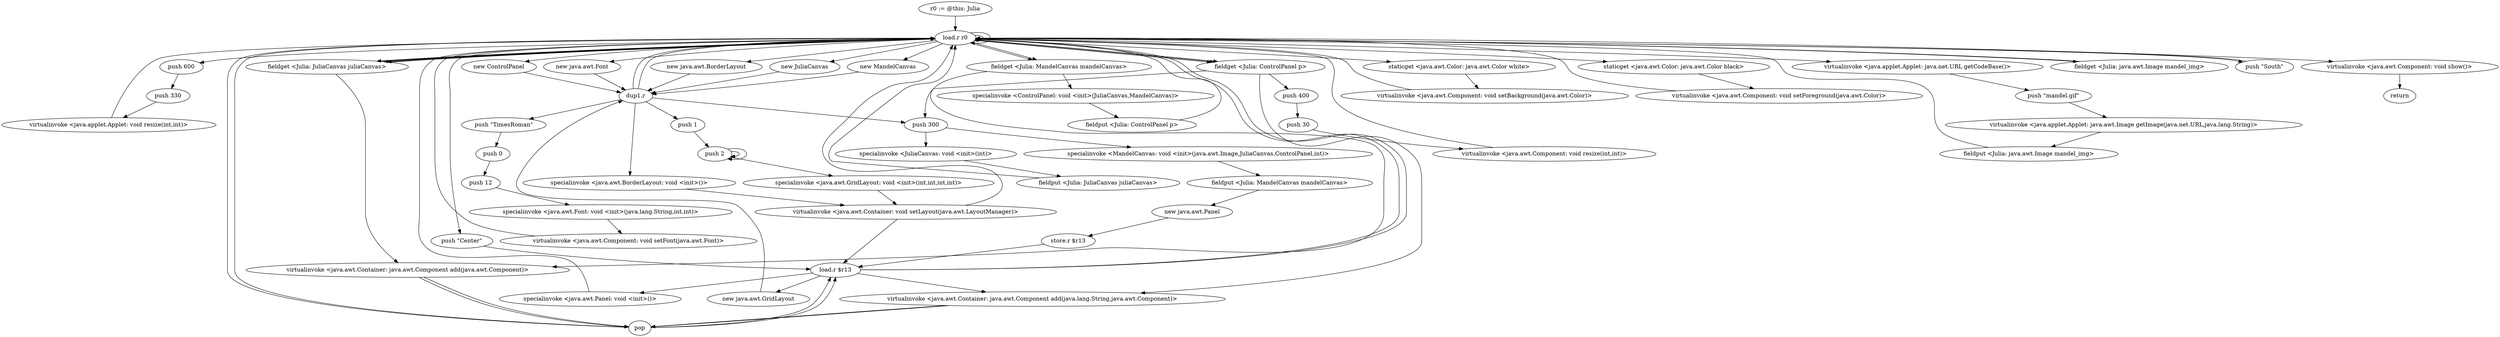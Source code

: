 digraph "" {
    "r0 := @this: Julia"
    "load.r r0"
    "r0 := @this: Julia"->"load.r r0";
    "push 600"
    "load.r r0"->"push 600";
    "push 330"
    "push 600"->"push 330";
    "virtualinvoke <java.applet.Applet: void resize(int,int)>"
    "push 330"->"virtualinvoke <java.applet.Applet: void resize(int,int)>";
    "virtualinvoke <java.applet.Applet: void resize(int,int)>"->"load.r r0";
    "new java.awt.Font"
    "load.r r0"->"new java.awt.Font";
    "dup1.r"
    "new java.awt.Font"->"dup1.r";
    "push \"TimesRoman\""
    "dup1.r"->"push \"TimesRoman\"";
    "push 0"
    "push \"TimesRoman\""->"push 0";
    "push 12"
    "push 0"->"push 12";
    "specialinvoke <java.awt.Font: void <init>(java.lang.String,int,int)>"
    "push 12"->"specialinvoke <java.awt.Font: void <init>(java.lang.String,int,int)>";
    "virtualinvoke <java.awt.Component: void setFont(java.awt.Font)>"
    "specialinvoke <java.awt.Font: void <init>(java.lang.String,int,int)>"->"virtualinvoke <java.awt.Component: void setFont(java.awt.Font)>";
    "virtualinvoke <java.awt.Component: void setFont(java.awt.Font)>"->"load.r r0";
    "staticget <java.awt.Color: java.awt.Color white>"
    "load.r r0"->"staticget <java.awt.Color: java.awt.Color white>";
    "virtualinvoke <java.awt.Component: void setBackground(java.awt.Color)>"
    "staticget <java.awt.Color: java.awt.Color white>"->"virtualinvoke <java.awt.Component: void setBackground(java.awt.Color)>";
    "virtualinvoke <java.awt.Component: void setBackground(java.awt.Color)>"->"load.r r0";
    "staticget <java.awt.Color: java.awt.Color black>"
    "load.r r0"->"staticget <java.awt.Color: java.awt.Color black>";
    "virtualinvoke <java.awt.Component: void setForeground(java.awt.Color)>"
    "staticget <java.awt.Color: java.awt.Color black>"->"virtualinvoke <java.awt.Component: void setForeground(java.awt.Color)>";
    "virtualinvoke <java.awt.Component: void setForeground(java.awt.Color)>"->"load.r r0";
    "new java.awt.BorderLayout"
    "load.r r0"->"new java.awt.BorderLayout";
    "new java.awt.BorderLayout"->"dup1.r";
    "specialinvoke <java.awt.BorderLayout: void <init>()>"
    "dup1.r"->"specialinvoke <java.awt.BorderLayout: void <init>()>";
    "virtualinvoke <java.awt.Container: void setLayout(java.awt.LayoutManager)>"
    "specialinvoke <java.awt.BorderLayout: void <init>()>"->"virtualinvoke <java.awt.Container: void setLayout(java.awt.LayoutManager)>";
    "virtualinvoke <java.awt.Container: void setLayout(java.awt.LayoutManager)>"->"load.r r0";
    "new JuliaCanvas"
    "load.r r0"->"new JuliaCanvas";
    "new JuliaCanvas"->"dup1.r";
    "push 300"
    "dup1.r"->"push 300";
    "specialinvoke <JuliaCanvas: void <init>(int)>"
    "push 300"->"specialinvoke <JuliaCanvas: void <init>(int)>";
    "fieldput <Julia: JuliaCanvas juliaCanvas>"
    "specialinvoke <JuliaCanvas: void <init>(int)>"->"fieldput <Julia: JuliaCanvas juliaCanvas>";
    "fieldput <Julia: JuliaCanvas juliaCanvas>"->"load.r r0";
    "load.r r0"->"load.r r0";
    "load.r r0"->"load.r r0";
    "virtualinvoke <java.applet.Applet: java.net.URL getCodeBase()>"
    "load.r r0"->"virtualinvoke <java.applet.Applet: java.net.URL getCodeBase()>";
    "push \"mandel.gif\""
    "virtualinvoke <java.applet.Applet: java.net.URL getCodeBase()>"->"push \"mandel.gif\"";
    "virtualinvoke <java.applet.Applet: java.awt.Image getImage(java.net.URL,java.lang.String)>"
    "push \"mandel.gif\""->"virtualinvoke <java.applet.Applet: java.awt.Image getImage(java.net.URL,java.lang.String)>";
    "fieldput <Julia: java.awt.Image mandel_img>"
    "virtualinvoke <java.applet.Applet: java.awt.Image getImage(java.net.URL,java.lang.String)>"->"fieldput <Julia: java.awt.Image mandel_img>";
    "fieldput <Julia: java.awt.Image mandel_img>"->"load.r r0";
    "new MandelCanvas"
    "load.r r0"->"new MandelCanvas";
    "new MandelCanvas"->"dup1.r";
    "dup1.r"->"load.r r0";
    "fieldget <Julia: java.awt.Image mandel_img>"
    "load.r r0"->"fieldget <Julia: java.awt.Image mandel_img>";
    "fieldget <Julia: java.awt.Image mandel_img>"->"load.r r0";
    "fieldget <Julia: JuliaCanvas juliaCanvas>"
    "load.r r0"->"fieldget <Julia: JuliaCanvas juliaCanvas>";
    "fieldget <Julia: JuliaCanvas juliaCanvas>"->"load.r r0";
    "fieldget <Julia: ControlPanel p>"
    "load.r r0"->"fieldget <Julia: ControlPanel p>";
    "fieldget <Julia: ControlPanel p>"->"push 300";
    "specialinvoke <MandelCanvas: void <init>(java.awt.Image,JuliaCanvas,ControlPanel,int)>"
    "push 300"->"specialinvoke <MandelCanvas: void <init>(java.awt.Image,JuliaCanvas,ControlPanel,int)>";
    "fieldput <Julia: MandelCanvas mandelCanvas>"
    "specialinvoke <MandelCanvas: void <init>(java.awt.Image,JuliaCanvas,ControlPanel,int)>"->"fieldput <Julia: MandelCanvas mandelCanvas>";
    "new java.awt.Panel"
    "fieldput <Julia: MandelCanvas mandelCanvas>"->"new java.awt.Panel";
    "store.r $r13"
    "new java.awt.Panel"->"store.r $r13";
    "load.r $r13"
    "store.r $r13"->"load.r $r13";
    "specialinvoke <java.awt.Panel: void <init>()>"
    "load.r $r13"->"specialinvoke <java.awt.Panel: void <init>()>";
    "specialinvoke <java.awt.Panel: void <init>()>"->"load.r r0";
    "push \"Center\""
    "load.r r0"->"push \"Center\"";
    "push \"Center\""->"load.r $r13";
    "virtualinvoke <java.awt.Container: java.awt.Component add(java.lang.String,java.awt.Component)>"
    "load.r $r13"->"virtualinvoke <java.awt.Container: java.awt.Component add(java.lang.String,java.awt.Component)>";
    "pop"
    "virtualinvoke <java.awt.Container: java.awt.Component add(java.lang.String,java.awt.Component)>"->"pop";
    "pop"->"load.r $r13";
    "new java.awt.GridLayout"
    "load.r $r13"->"new java.awt.GridLayout";
    "new java.awt.GridLayout"->"dup1.r";
    "push 1"
    "dup1.r"->"push 1";
    "push 2"
    "push 1"->"push 2";
    "push 2"->"push 2";
    "push 2"->"push 2";
    "specialinvoke <java.awt.GridLayout: void <init>(int,int,int,int)>"
    "push 2"->"specialinvoke <java.awt.GridLayout: void <init>(int,int,int,int)>";
    "specialinvoke <java.awt.GridLayout: void <init>(int,int,int,int)>"->"virtualinvoke <java.awt.Container: void setLayout(java.awt.LayoutManager)>";
    "virtualinvoke <java.awt.Container: void setLayout(java.awt.LayoutManager)>"->"load.r $r13";
    "load.r $r13"->"load.r r0";
    "fieldget <Julia: MandelCanvas mandelCanvas>"
    "load.r r0"->"fieldget <Julia: MandelCanvas mandelCanvas>";
    "virtualinvoke <java.awt.Container: java.awt.Component add(java.awt.Component)>"
    "fieldget <Julia: MandelCanvas mandelCanvas>"->"virtualinvoke <java.awt.Container: java.awt.Component add(java.awt.Component)>";
    "virtualinvoke <java.awt.Container: java.awt.Component add(java.awt.Component)>"->"pop";
    "pop"->"load.r $r13";
    "load.r $r13"->"load.r r0";
    "load.r r0"->"fieldget <Julia: JuliaCanvas juliaCanvas>";
    "fieldget <Julia: JuliaCanvas juliaCanvas>"->"virtualinvoke <java.awt.Container: java.awt.Component add(java.awt.Component)>";
    "virtualinvoke <java.awt.Container: java.awt.Component add(java.awt.Component)>"->"pop";
    "pop"->"load.r r0";
    "new ControlPanel"
    "load.r r0"->"new ControlPanel";
    "new ControlPanel"->"dup1.r";
    "dup1.r"->"load.r r0";
    "load.r r0"->"fieldget <Julia: JuliaCanvas juliaCanvas>";
    "fieldget <Julia: JuliaCanvas juliaCanvas>"->"load.r r0";
    "load.r r0"->"fieldget <Julia: MandelCanvas mandelCanvas>";
    "specialinvoke <ControlPanel: void <init>(JuliaCanvas,MandelCanvas)>"
    "fieldget <Julia: MandelCanvas mandelCanvas>"->"specialinvoke <ControlPanel: void <init>(JuliaCanvas,MandelCanvas)>";
    "fieldput <Julia: ControlPanel p>"
    "specialinvoke <ControlPanel: void <init>(JuliaCanvas,MandelCanvas)>"->"fieldput <Julia: ControlPanel p>";
    "fieldput <Julia: ControlPanel p>"->"load.r r0";
    "load.r r0"->"fieldget <Julia: ControlPanel p>";
    "push 400"
    "fieldget <Julia: ControlPanel p>"->"push 400";
    "push 30"
    "push 400"->"push 30";
    "virtualinvoke <java.awt.Component: void resize(int,int)>"
    "push 30"->"virtualinvoke <java.awt.Component: void resize(int,int)>";
    "virtualinvoke <java.awt.Component: void resize(int,int)>"->"load.r r0";
    "push \"South\""
    "load.r r0"->"push \"South\"";
    "push \"South\""->"load.r r0";
    "load.r r0"->"fieldget <Julia: ControlPanel p>";
    "fieldget <Julia: ControlPanel p>"->"virtualinvoke <java.awt.Container: java.awt.Component add(java.lang.String,java.awt.Component)>";
    "virtualinvoke <java.awt.Container: java.awt.Component add(java.lang.String,java.awt.Component)>"->"pop";
    "pop"->"load.r r0";
    "virtualinvoke <java.awt.Component: void show()>"
    "load.r r0"->"virtualinvoke <java.awt.Component: void show()>";
    "return"
    "virtualinvoke <java.awt.Component: void show()>"->"return";
}
